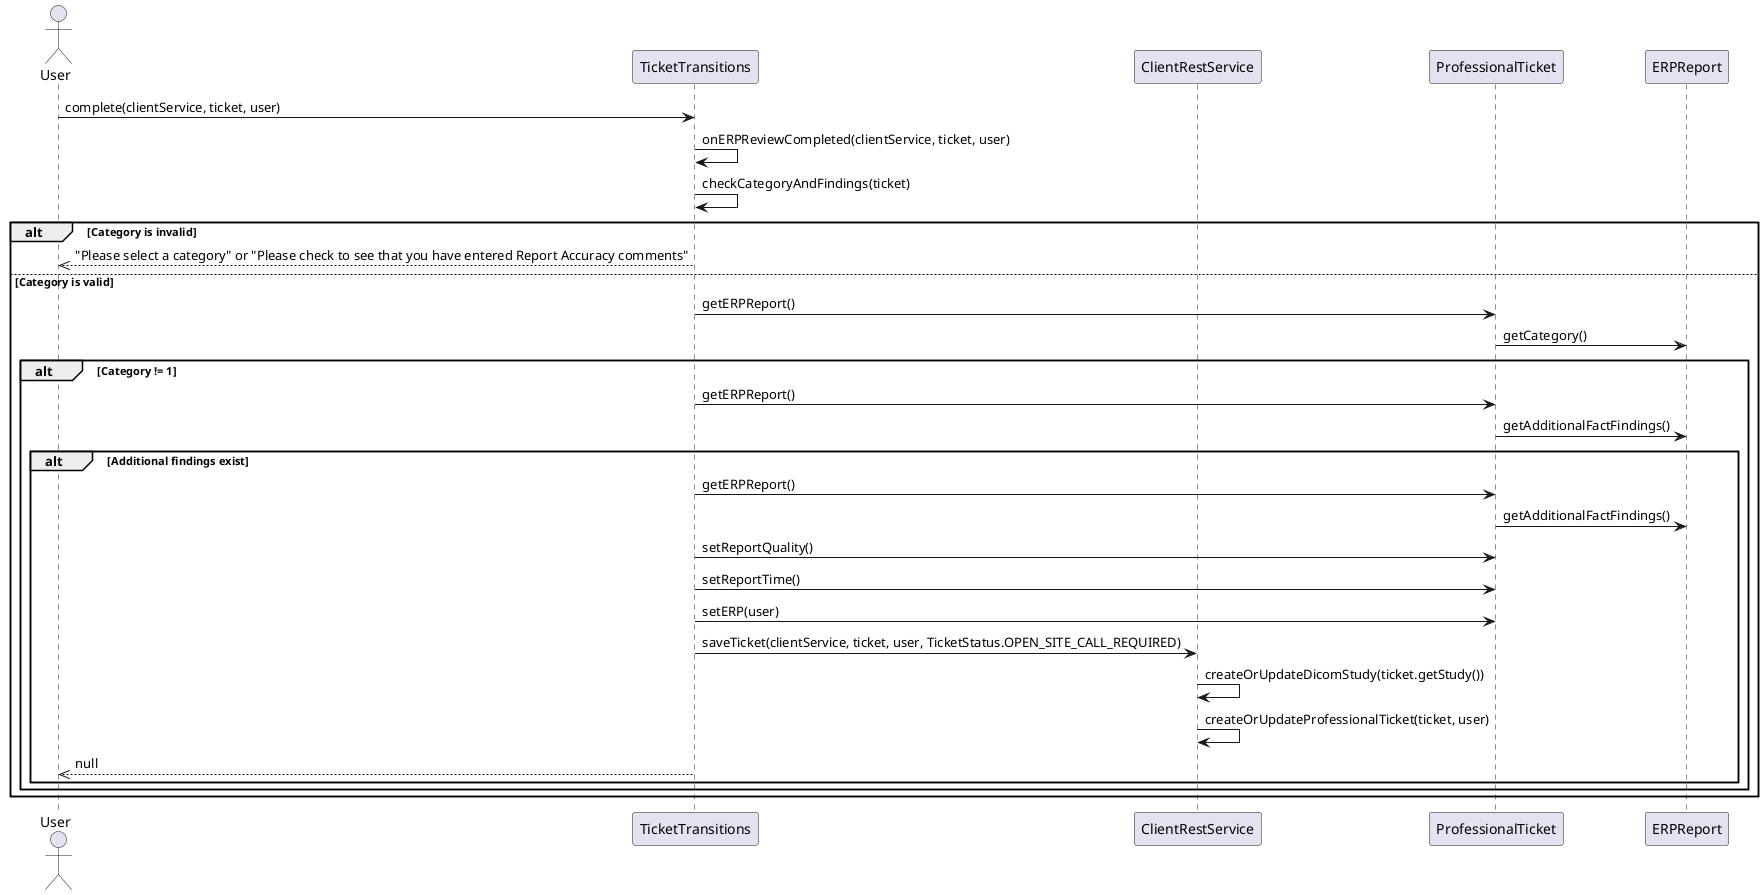@startuml
actor User
participant TicketTransitions
participant ClientRestService
participant ProfessionalTicket
participant ERPReport

User -> TicketTransitions : complete(clientService, ticket, user)
TicketTransitions -> TicketTransitions : onERPReviewCompleted(clientService, ticket, user)
TicketTransitions -> TicketTransitions : checkCategoryAndFindings(ticket)
alt Category is invalid
    TicketTransitions -->> User : "Please select a category" or "Please check to see that you have entered Report Accuracy comments"
else Category is valid
    TicketTransitions -> ProfessionalTicket : getERPReport()
    ProfessionalTicket -> ERPReport : getCategory()
    alt Category != 1
        TicketTransitions -> ProfessionalTicket : getERPReport()
        ProfessionalTicket -> ERPReport : getAdditionalFactFindings()
        alt Additional findings exist
            TicketTransitions -> ProfessionalTicket : getERPReport()
            ProfessionalTicket -> ERPReport : getAdditionalFactFindings()
            TicketTransitions -> ProfessionalTicket : setReportQuality()
            TicketTransitions -> ProfessionalTicket : setReportTime()
            TicketTransitions -> ProfessionalTicket : setERP(user)
            TicketTransitions -> ClientRestService : saveTicket(clientService, ticket, user, TicketStatus.OPEN_SITE_CALL_REQUIRED)
            ClientRestService -> ClientRestService : createOrUpdateDicomStudy(ticket.getStudy())
            ClientRestService -> ClientRestService : createOrUpdateProfessionalTicket(ticket, user)
            TicketTransitions -->> User : null
        end
    end
end
@enduml